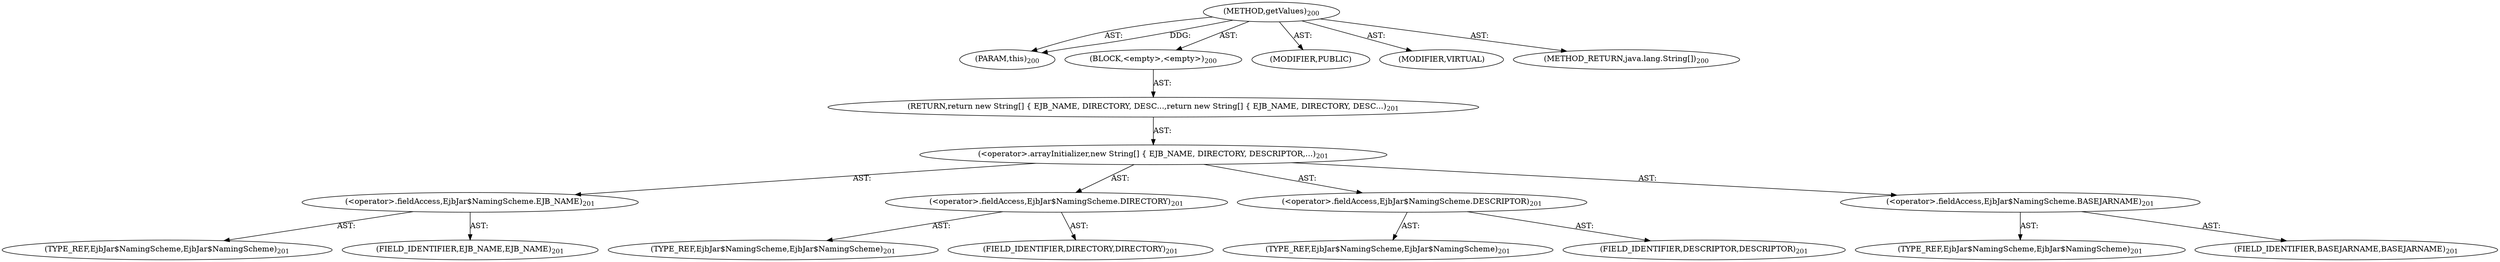 digraph "getValues" {  
"111669149698" [label = <(METHOD,getValues)<SUB>200</SUB>> ]
"115964117009" [label = <(PARAM,this)<SUB>200</SUB>> ]
"25769803778" [label = <(BLOCK,&lt;empty&gt;,&lt;empty&gt;)<SUB>200</SUB>> ]
"146028888064" [label = <(RETURN,return new String[] { EJB_NAME, DIRECTORY, DESC...,return new String[] { EJB_NAME, DIRECTORY, DESC...)<SUB>201</SUB>> ]
"30064771086" [label = <(&lt;operator&gt;.arrayInitializer,new String[] { EJB_NAME, DIRECTORY, DESCRIPTOR,...)<SUB>201</SUB>> ]
"30064771087" [label = <(&lt;operator&gt;.fieldAccess,EjbJar$NamingScheme.EJB_NAME)<SUB>201</SUB>> ]
"180388626432" [label = <(TYPE_REF,EjbJar$NamingScheme,EjbJar$NamingScheme)<SUB>201</SUB>> ]
"55834574854" [label = <(FIELD_IDENTIFIER,EJB_NAME,EJB_NAME)<SUB>201</SUB>> ]
"30064771088" [label = <(&lt;operator&gt;.fieldAccess,EjbJar$NamingScheme.DIRECTORY)<SUB>201</SUB>> ]
"180388626433" [label = <(TYPE_REF,EjbJar$NamingScheme,EjbJar$NamingScheme)<SUB>201</SUB>> ]
"55834574855" [label = <(FIELD_IDENTIFIER,DIRECTORY,DIRECTORY)<SUB>201</SUB>> ]
"30064771089" [label = <(&lt;operator&gt;.fieldAccess,EjbJar$NamingScheme.DESCRIPTOR)<SUB>201</SUB>> ]
"180388626434" [label = <(TYPE_REF,EjbJar$NamingScheme,EjbJar$NamingScheme)<SUB>201</SUB>> ]
"55834574856" [label = <(FIELD_IDENTIFIER,DESCRIPTOR,DESCRIPTOR)<SUB>201</SUB>> ]
"30064771090" [label = <(&lt;operator&gt;.fieldAccess,EjbJar$NamingScheme.BASEJARNAME)<SUB>201</SUB>> ]
"180388626435" [label = <(TYPE_REF,EjbJar$NamingScheme,EjbJar$NamingScheme)<SUB>201</SUB>> ]
"55834574857" [label = <(FIELD_IDENTIFIER,BASEJARNAME,BASEJARNAME)<SUB>201</SUB>> ]
"133143986200" [label = <(MODIFIER,PUBLIC)> ]
"133143986201" [label = <(MODIFIER,VIRTUAL)> ]
"128849018882" [label = <(METHOD_RETURN,java.lang.String[])<SUB>200</SUB>> ]
  "111669149698" -> "115964117009"  [ label = "AST: "] 
  "111669149698" -> "25769803778"  [ label = "AST: "] 
  "111669149698" -> "133143986200"  [ label = "AST: "] 
  "111669149698" -> "133143986201"  [ label = "AST: "] 
  "111669149698" -> "128849018882"  [ label = "AST: "] 
  "25769803778" -> "146028888064"  [ label = "AST: "] 
  "146028888064" -> "30064771086"  [ label = "AST: "] 
  "30064771086" -> "30064771087"  [ label = "AST: "] 
  "30064771086" -> "30064771088"  [ label = "AST: "] 
  "30064771086" -> "30064771089"  [ label = "AST: "] 
  "30064771086" -> "30064771090"  [ label = "AST: "] 
  "30064771087" -> "180388626432"  [ label = "AST: "] 
  "30064771087" -> "55834574854"  [ label = "AST: "] 
  "30064771088" -> "180388626433"  [ label = "AST: "] 
  "30064771088" -> "55834574855"  [ label = "AST: "] 
  "30064771089" -> "180388626434"  [ label = "AST: "] 
  "30064771089" -> "55834574856"  [ label = "AST: "] 
  "30064771090" -> "180388626435"  [ label = "AST: "] 
  "30064771090" -> "55834574857"  [ label = "AST: "] 
  "111669149698" -> "115964117009"  [ label = "DDG: "] 
}
